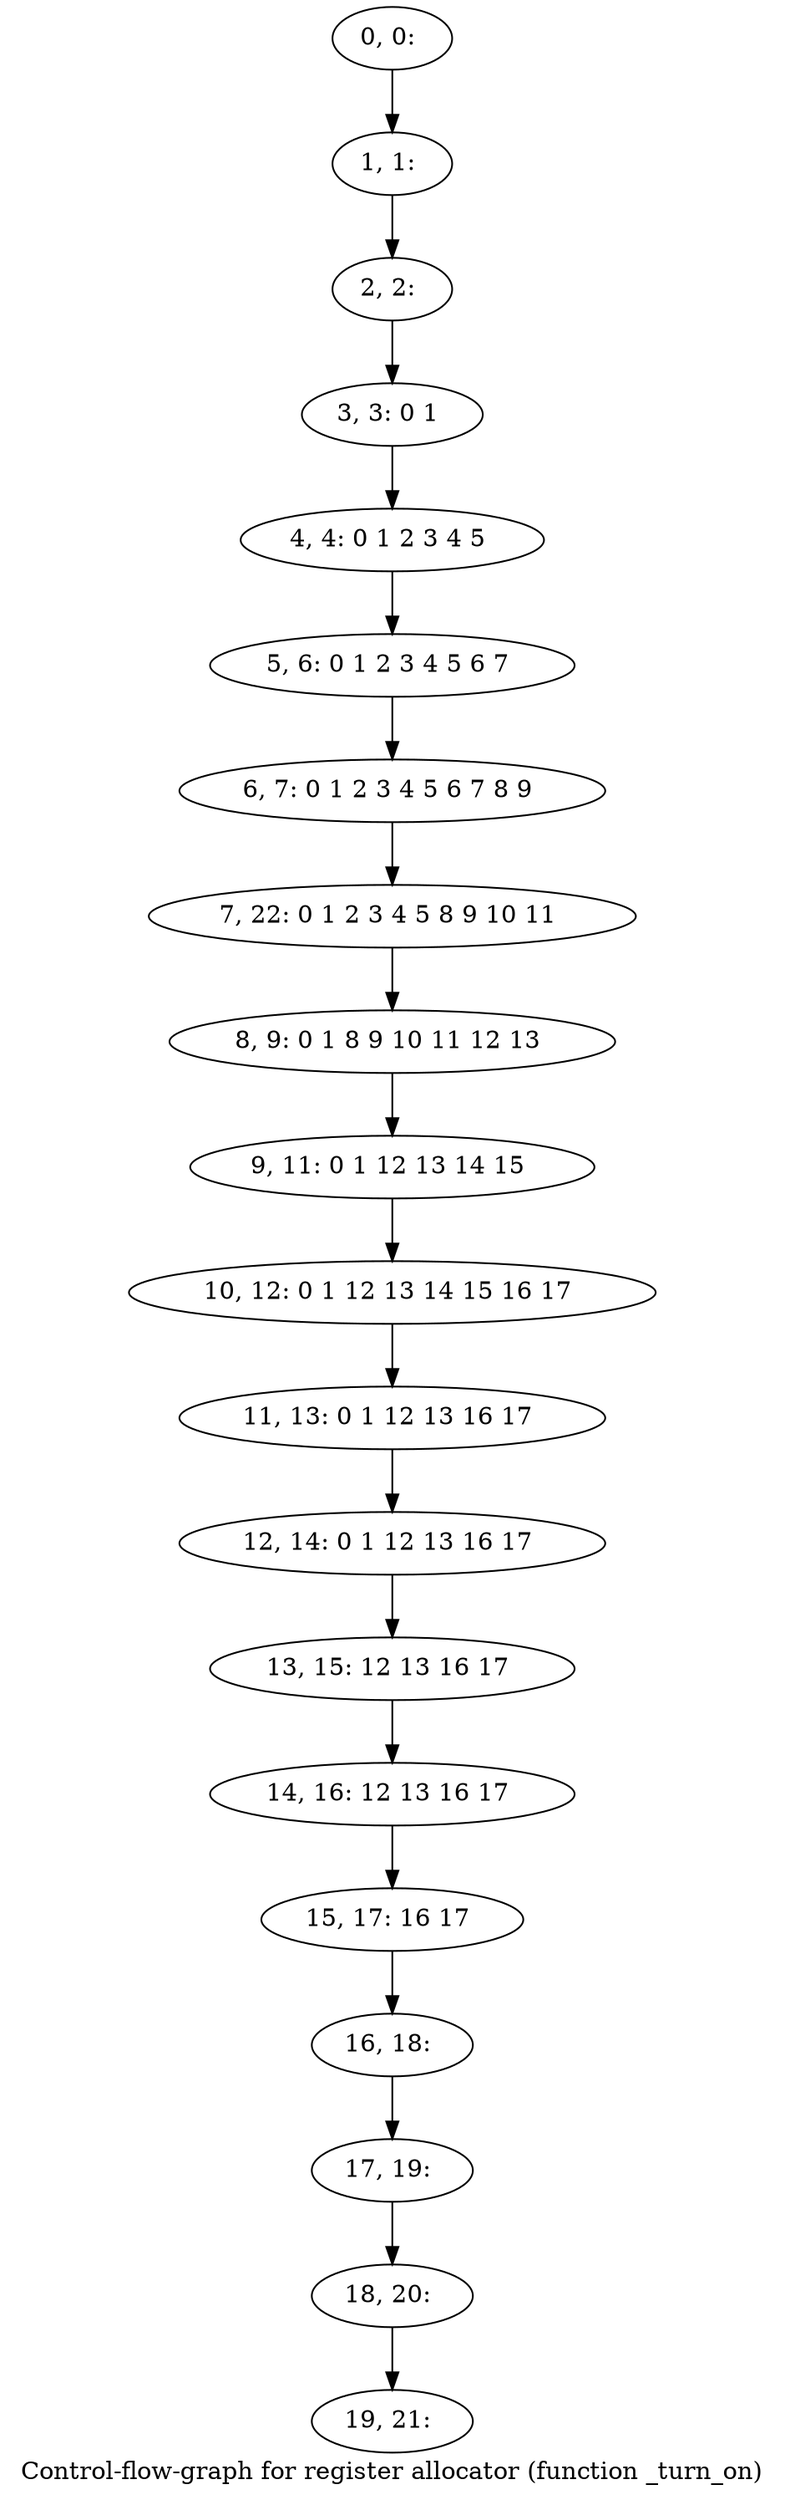 digraph G {
graph [label="Control-flow-graph for register allocator (function _turn_on)"]
0[label="0, 0: "];
1[label="1, 1: "];
2[label="2, 2: "];
3[label="3, 3: 0 1 "];
4[label="4, 4: 0 1 2 3 4 5 "];
5[label="5, 6: 0 1 2 3 4 5 6 7 "];
6[label="6, 7: 0 1 2 3 4 5 6 7 8 9 "];
7[label="7, 22: 0 1 2 3 4 5 8 9 10 11 "];
8[label="8, 9: 0 1 8 9 10 11 12 13 "];
9[label="9, 11: 0 1 12 13 14 15 "];
10[label="10, 12: 0 1 12 13 14 15 16 17 "];
11[label="11, 13: 0 1 12 13 16 17 "];
12[label="12, 14: 0 1 12 13 16 17 "];
13[label="13, 15: 12 13 16 17 "];
14[label="14, 16: 12 13 16 17 "];
15[label="15, 17: 16 17 "];
16[label="16, 18: "];
17[label="17, 19: "];
18[label="18, 20: "];
19[label="19, 21: "];
0->1 ;
1->2 ;
2->3 ;
3->4 ;
4->5 ;
5->6 ;
6->7 ;
7->8 ;
8->9 ;
9->10 ;
10->11 ;
11->12 ;
12->13 ;
13->14 ;
14->15 ;
15->16 ;
16->17 ;
17->18 ;
18->19 ;
}
